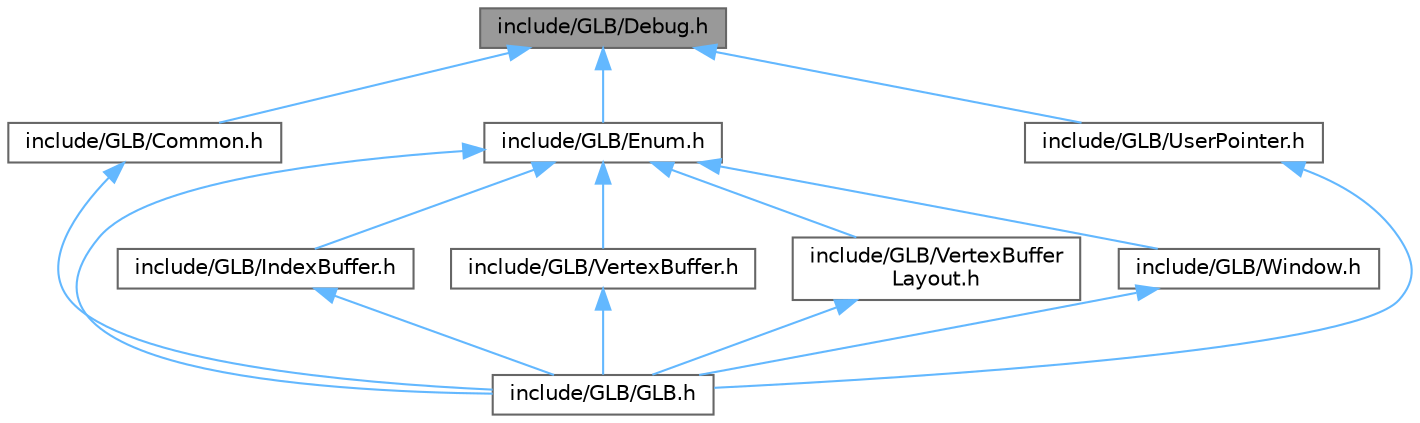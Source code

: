 digraph "include/GLB/Debug.h"
{
 // LATEX_PDF_SIZE
  bgcolor="transparent";
  edge [fontname=Helvetica,fontsize=10,labelfontname=Helvetica,labelfontsize=10];
  node [fontname=Helvetica,fontsize=10,shape=box,height=0.2,width=0.4];
  Node1 [id="Node000001",label="include/GLB/Debug.h",height=0.2,width=0.4,color="gray40", fillcolor="grey60", style="filled", fontcolor="black",tooltip="Provides debug utilities and log management."];
  Node1 -> Node2 [id="edge1_Node000001_Node000002",dir="back",color="steelblue1",style="solid",tooltip=" "];
  Node2 [id="Node000002",label="include/GLB/Common.h",height=0.2,width=0.4,color="grey40", fillcolor="white", style="filled",URL="$_common_8h.html",tooltip="Common includes and definitions for the GLBLib project."];
  Node2 -> Node3 [id="edge2_Node000002_Node000003",dir="back",color="steelblue1",style="solid",tooltip=" "];
  Node3 [id="Node000003",label="include/GLB/GLB.h",height=0.2,width=0.4,color="grey40", fillcolor="white", style="filled",URL="$_g_l_b_8h.html",tooltip="Main header file for the GLB library."];
  Node1 -> Node4 [id="edge3_Node000001_Node000004",dir="back",color="steelblue1",style="solid",tooltip=" "];
  Node4 [id="Node000004",label="include/GLB/Enum.h",height=0.2,width=0.4,color="grey40", fillcolor="white", style="filled",URL="$_enum_8h.html",tooltip="Defines enumerations used across the project."];
  Node4 -> Node3 [id="edge4_Node000004_Node000003",dir="back",color="steelblue1",style="solid",tooltip=" "];
  Node4 -> Node5 [id="edge5_Node000004_Node000005",dir="back",color="steelblue1",style="solid",tooltip=" "];
  Node5 [id="Node000005",label="include/GLB/IndexBuffer.h",height=0.2,width=0.4,color="grey40", fillcolor="white", style="filled",URL="$_index_buffer_8h.html",tooltip="Manages index buffers for rendering."];
  Node5 -> Node3 [id="edge6_Node000005_Node000003",dir="back",color="steelblue1",style="solid",tooltip=" "];
  Node4 -> Node6 [id="edge7_Node000004_Node000006",dir="back",color="steelblue1",style="solid",tooltip=" "];
  Node6 [id="Node000006",label="include/GLB/VertexBuffer.h",height=0.2,width=0.4,color="grey40", fillcolor="white", style="filled",URL="$_vertex_buffer_8h.html",tooltip="Manages vertex buffers for rendering."];
  Node6 -> Node3 [id="edge8_Node000006_Node000003",dir="back",color="steelblue1",style="solid",tooltip=" "];
  Node4 -> Node7 [id="edge9_Node000004_Node000007",dir="back",color="steelblue1",style="solid",tooltip=" "];
  Node7 [id="Node000007",label="include/GLB/VertexBuffer\lLayout.h",height=0.2,width=0.4,color="grey40", fillcolor="white", style="filled",URL="$_vertex_buffer_layout_8h.html",tooltip="Defines the layout of vertex buffers used in rendering."];
  Node7 -> Node3 [id="edge10_Node000007_Node000003",dir="back",color="steelblue1",style="solid",tooltip=" "];
  Node4 -> Node8 [id="edge11_Node000004_Node000008",dir="back",color="steelblue1",style="solid",tooltip=" "];
  Node8 [id="Node000008",label="include/GLB/Window.h",height=0.2,width=0.4,color="grey40", fillcolor="white", style="filled",URL="$_window_8h.html",tooltip="Manages window creation, properties, and events."];
  Node8 -> Node3 [id="edge12_Node000008_Node000003",dir="back",color="steelblue1",style="solid",tooltip=" "];
  Node1 -> Node9 [id="edge13_Node000001_Node000009",dir="back",color="steelblue1",style="solid",tooltip=" "];
  Node9 [id="Node000009",label="include/GLB/UserPointer.h",height=0.2,width=0.4,color="grey40", fillcolor="white", style="filled",URL="$_user_pointer_8h.html",tooltip="Provides a mechanism for managing user-defined pointers."];
  Node9 -> Node3 [id="edge14_Node000009_Node000003",dir="back",color="steelblue1",style="solid",tooltip=" "];
}
